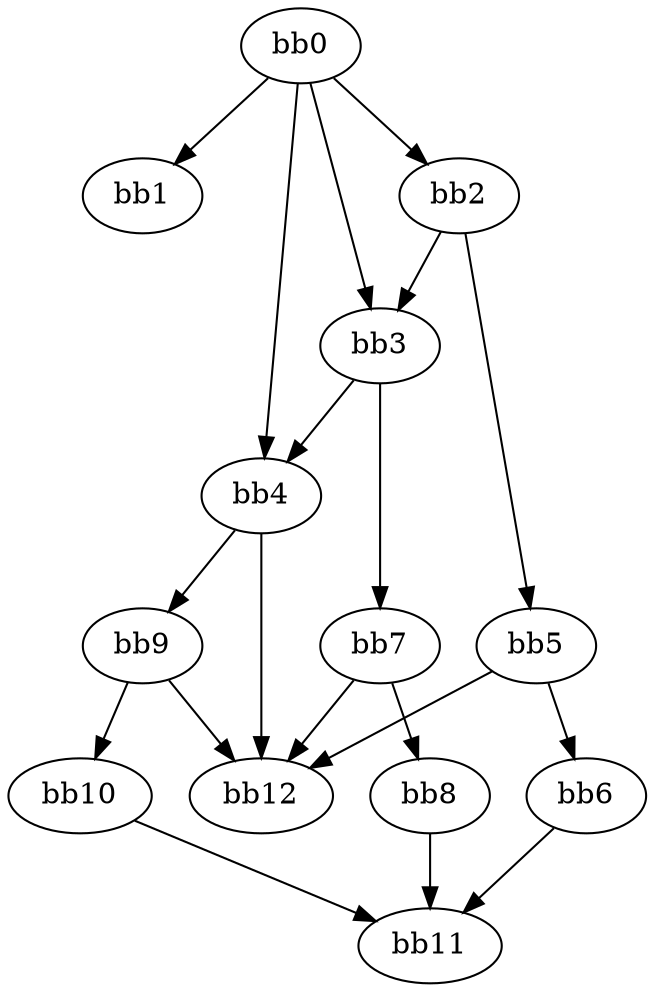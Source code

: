 digraph {
    0 [ label = "bb0\l" ]
    1 [ label = "bb1\l" ]
    2 [ label = "bb2\l" ]
    3 [ label = "bb3\l" ]
    4 [ label = "bb4\l" ]
    5 [ label = "bb5\l" ]
    6 [ label = "bb6\l" ]
    7 [ label = "bb7\l" ]
    8 [ label = "bb8\l" ]
    9 [ label = "bb9\l" ]
    10 [ label = "bb10\l" ]
    11 [ label = "bb11\l" ]
    12 [ label = "bb12\l" ]
    0 -> 1 [ ]
    0 -> 2 [ ]
    0 -> 3 [ ]
    0 -> 4 [ ]
    2 -> 3 [ ]
    2 -> 5 [ ]
    3 -> 4 [ ]
    3 -> 7 [ ]
    4 -> 9 [ ]
    4 -> 12 [ ]
    5 -> 6 [ ]
    5 -> 12 [ ]
    6 -> 11 [ ]
    7 -> 8 [ ]
    7 -> 12 [ ]
    8 -> 11 [ ]
    9 -> 10 [ ]
    9 -> 12 [ ]
    10 -> 11 [ ]
}

